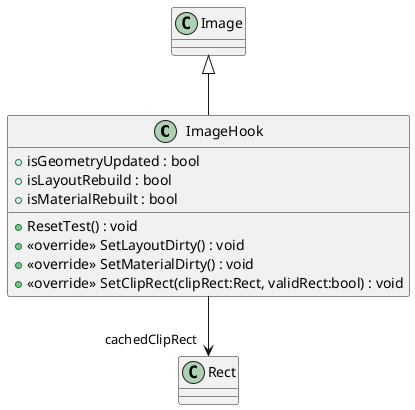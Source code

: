 @startuml
class ImageHook {
    + isGeometryUpdated : bool
    + isLayoutRebuild : bool
    + isMaterialRebuilt : bool
    + ResetTest() : void
    + <<override>> SetLayoutDirty() : void
    + <<override>> SetMaterialDirty() : void
    + <<override>> SetClipRect(clipRect:Rect, validRect:bool) : void
}
Image <|-- ImageHook
ImageHook --> "cachedClipRect" Rect
@enduml
